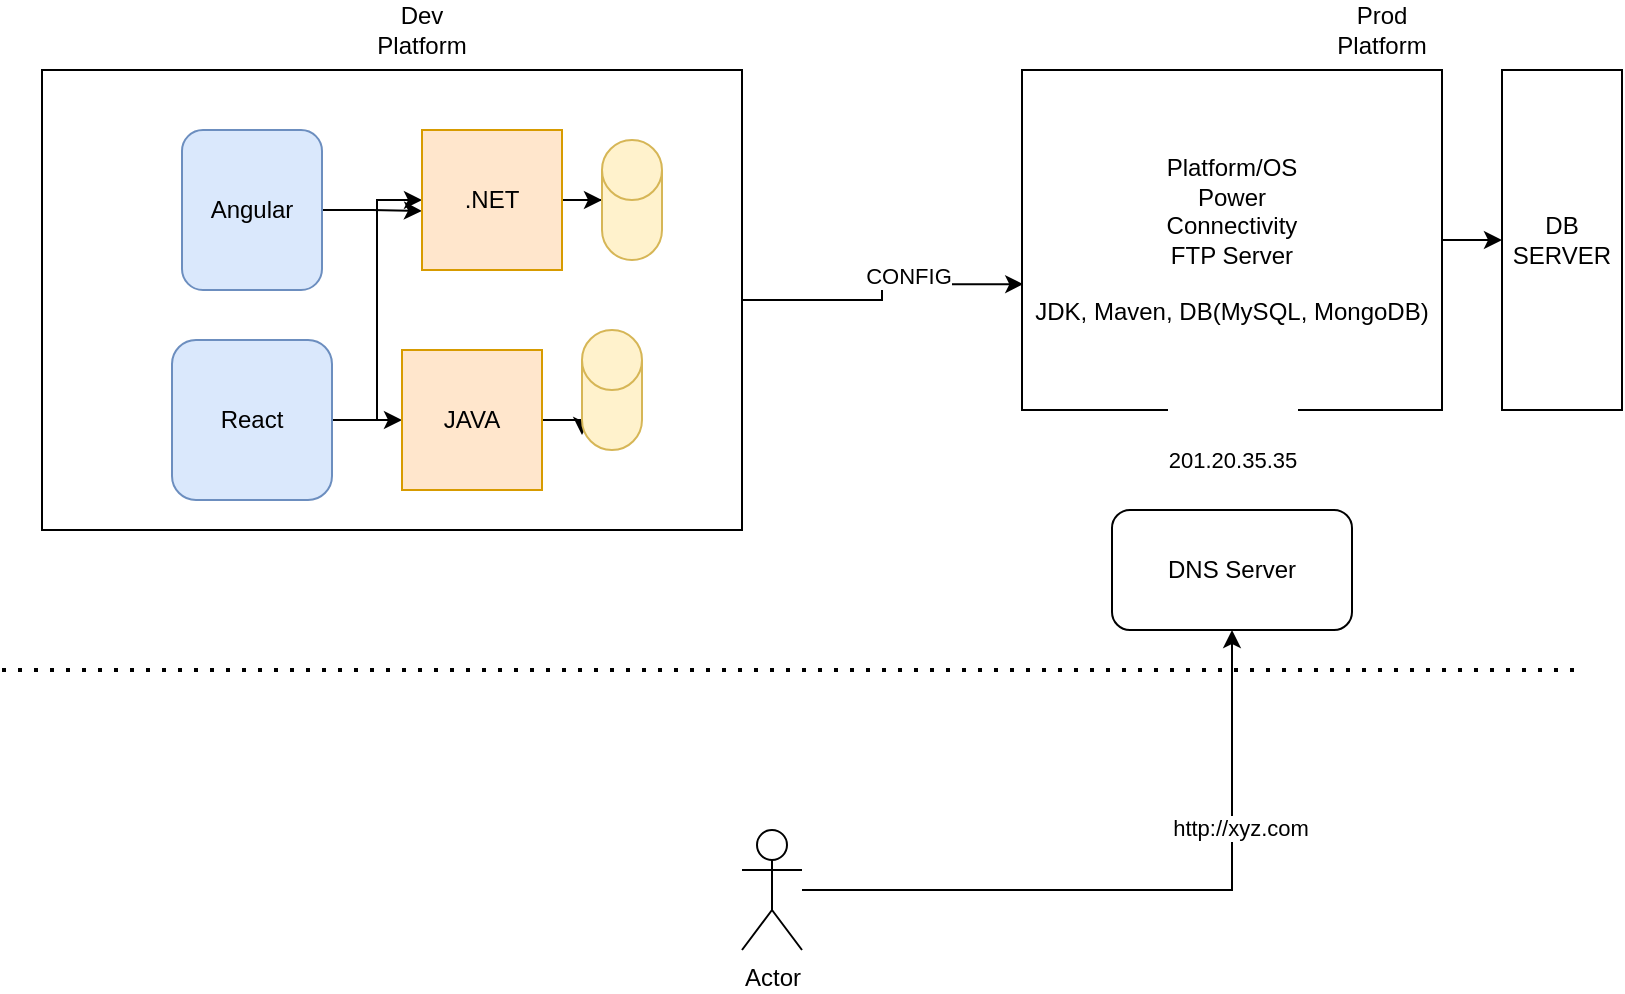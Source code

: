 <mxfile version="15.1.1" type="github" pages="2">
  <diagram id="d6EMTnkyyJ32ucUrp57J" name="Page-1">
    <mxGraphModel dx="1248" dy="706" grid="1" gridSize="10" guides="1" tooltips="1" connect="1" arrows="1" fold="1" page="1" pageScale="1" pageWidth="850" pageHeight="1100" math="0" shadow="0">
      <root>
        <mxCell id="0" />
        <mxCell id="1" parent="0" />
        <mxCell id="78wsS5hGcWdxoJNePJ1Q-21" style="edgeStyle=orthogonalEdgeStyle;rounded=0;orthogonalLoop=1;jettySize=auto;html=1;entryX=0.003;entryY=0.63;entryDx=0;entryDy=0;entryPerimeter=0;" parent="1" source="78wsS5hGcWdxoJNePJ1Q-17" target="78wsS5hGcWdxoJNePJ1Q-20" edge="1">
          <mxGeometry relative="1" as="geometry" />
        </mxCell>
        <mxCell id="78wsS5hGcWdxoJNePJ1Q-22" value="CONFIG" style="edgeLabel;html=1;align=center;verticalAlign=middle;resizable=0;points=[];" parent="78wsS5hGcWdxoJNePJ1Q-21" vertex="1" connectable="0">
          <mxGeometry x="0.226" y="4" relative="1" as="geometry">
            <mxPoint as="offset" />
          </mxGeometry>
        </mxCell>
        <mxCell id="78wsS5hGcWdxoJNePJ1Q-17" value="" style="rounded=0;whiteSpace=wrap;html=1;" parent="1" vertex="1">
          <mxGeometry x="50" y="60" width="350" height="230" as="geometry" />
        </mxCell>
        <mxCell id="78wsS5hGcWdxoJNePJ1Q-7" style="edgeStyle=orthogonalEdgeStyle;rounded=0;orthogonalLoop=1;jettySize=auto;html=1;" parent="1" source="78wsS5hGcWdxoJNePJ1Q-1" target="78wsS5hGcWdxoJNePJ1Q-4" edge="1">
          <mxGeometry relative="1" as="geometry" />
        </mxCell>
        <mxCell id="78wsS5hGcWdxoJNePJ1Q-8" style="edgeStyle=orthogonalEdgeStyle;rounded=0;orthogonalLoop=1;jettySize=auto;html=1;entryX=0;entryY=0.5;entryDx=0;entryDy=0;" parent="1" source="78wsS5hGcWdxoJNePJ1Q-1" target="78wsS5hGcWdxoJNePJ1Q-3" edge="1">
          <mxGeometry relative="1" as="geometry" />
        </mxCell>
        <mxCell id="78wsS5hGcWdxoJNePJ1Q-1" value="React" style="rounded=1;whiteSpace=wrap;html=1;fillColor=#dae8fc;strokeColor=#6c8ebf;" parent="1" vertex="1">
          <mxGeometry x="115" y="195" width="80" height="80" as="geometry" />
        </mxCell>
        <mxCell id="78wsS5hGcWdxoJNePJ1Q-5" style="edgeStyle=orthogonalEdgeStyle;rounded=0;orthogonalLoop=1;jettySize=auto;html=1;entryX=0;entryY=0.578;entryDx=0;entryDy=0;entryPerimeter=0;" parent="1" source="78wsS5hGcWdxoJNePJ1Q-2" target="78wsS5hGcWdxoJNePJ1Q-3" edge="1">
          <mxGeometry relative="1" as="geometry" />
        </mxCell>
        <mxCell id="78wsS5hGcWdxoJNePJ1Q-2" value="Angular" style="rounded=1;whiteSpace=wrap;html=1;fillColor=#dae8fc;strokeColor=#6c8ebf;" parent="1" vertex="1">
          <mxGeometry x="120" y="90" width="70" height="80" as="geometry" />
        </mxCell>
        <mxCell id="78wsS5hGcWdxoJNePJ1Q-10" style="edgeStyle=orthogonalEdgeStyle;rounded=0;orthogonalLoop=1;jettySize=auto;html=1;entryX=0;entryY=0.5;entryDx=0;entryDy=0;entryPerimeter=0;" parent="1" source="78wsS5hGcWdxoJNePJ1Q-3" target="78wsS5hGcWdxoJNePJ1Q-9" edge="1">
          <mxGeometry relative="1" as="geometry" />
        </mxCell>
        <mxCell id="78wsS5hGcWdxoJNePJ1Q-3" value=".NET" style="whiteSpace=wrap;html=1;aspect=fixed;fillColor=#ffe6cc;strokeColor=#d79b00;" parent="1" vertex="1">
          <mxGeometry x="240" y="90" width="70" height="70" as="geometry" />
        </mxCell>
        <mxCell id="78wsS5hGcWdxoJNePJ1Q-12" style="edgeStyle=orthogonalEdgeStyle;rounded=0;orthogonalLoop=1;jettySize=auto;html=1;entryX=0;entryY=0;entryDx=0;entryDy=52.5;entryPerimeter=0;" parent="1" source="78wsS5hGcWdxoJNePJ1Q-4" target="78wsS5hGcWdxoJNePJ1Q-11" edge="1">
          <mxGeometry relative="1" as="geometry" />
        </mxCell>
        <mxCell id="78wsS5hGcWdxoJNePJ1Q-4" value="JAVA" style="whiteSpace=wrap;html=1;aspect=fixed;fillColor=#ffe6cc;strokeColor=#d79b00;" parent="1" vertex="1">
          <mxGeometry x="230" y="200" width="70" height="70" as="geometry" />
        </mxCell>
        <mxCell id="78wsS5hGcWdxoJNePJ1Q-9" value="" style="shape=cylinder3;whiteSpace=wrap;html=1;boundedLbl=1;backgroundOutline=1;size=15;fillColor=#fff2cc;strokeColor=#d6b656;" parent="1" vertex="1">
          <mxGeometry x="330" y="95" width="30" height="60" as="geometry" />
        </mxCell>
        <mxCell id="78wsS5hGcWdxoJNePJ1Q-11" value="" style="shape=cylinder3;whiteSpace=wrap;html=1;boundedLbl=1;backgroundOutline=1;size=15;fillColor=#fff2cc;strokeColor=#d6b656;" parent="1" vertex="1">
          <mxGeometry x="320" y="190" width="30" height="60" as="geometry" />
        </mxCell>
        <mxCell id="78wsS5hGcWdxoJNePJ1Q-13" value="Dev Platform" style="text;html=1;strokeColor=none;fillColor=none;align=center;verticalAlign=middle;whiteSpace=wrap;rounded=0;" parent="1" vertex="1">
          <mxGeometry x="220" y="30" width="40" height="20" as="geometry" />
        </mxCell>
        <mxCell id="78wsS5hGcWdxoJNePJ1Q-14" value="Prod Platform" style="text;html=1;strokeColor=none;fillColor=none;align=center;verticalAlign=middle;whiteSpace=wrap;rounded=0;" parent="1" vertex="1">
          <mxGeometry x="700" y="30" width="40" height="20" as="geometry" />
        </mxCell>
        <mxCell id="78wsS5hGcWdxoJNePJ1Q-15" value="" style="endArrow=none;dashed=1;html=1;dashPattern=1 3;strokeWidth=2;" parent="1" edge="1">
          <mxGeometry width="50" height="50" relative="1" as="geometry">
            <mxPoint x="30" y="360" as="sourcePoint" />
            <mxPoint x="820" y="360" as="targetPoint" />
          </mxGeometry>
        </mxCell>
        <mxCell id="78wsS5hGcWdxoJNePJ1Q-18" style="edgeStyle=orthogonalEdgeStyle;rounded=0;orthogonalLoop=1;jettySize=auto;html=1;entryX=0.5;entryY=1;entryDx=0;entryDy=0;" parent="1" source="78wsS5hGcWdxoJNePJ1Q-16" target="78wsS5hGcWdxoJNePJ1Q-25" edge="1">
          <mxGeometry relative="1" as="geometry" />
        </mxCell>
        <mxCell id="78wsS5hGcWdxoJNePJ1Q-27" value="http://xyz.com" style="edgeLabel;html=1;align=center;verticalAlign=middle;resizable=0;points=[];" parent="78wsS5hGcWdxoJNePJ1Q-18" vertex="1" connectable="0">
          <mxGeometry x="0.426" y="-4" relative="1" as="geometry">
            <mxPoint as="offset" />
          </mxGeometry>
        </mxCell>
        <mxCell id="78wsS5hGcWdxoJNePJ1Q-16" value="Actor" style="shape=umlActor;verticalLabelPosition=bottom;verticalAlign=top;html=1;outlineConnect=0;" parent="1" vertex="1">
          <mxGeometry x="400" y="440" width="30" height="60" as="geometry" />
        </mxCell>
        <mxCell id="78wsS5hGcWdxoJNePJ1Q-24" style="edgeStyle=orthogonalEdgeStyle;rounded=0;orthogonalLoop=1;jettySize=auto;html=1;" parent="1" source="78wsS5hGcWdxoJNePJ1Q-20" target="78wsS5hGcWdxoJNePJ1Q-23" edge="1">
          <mxGeometry relative="1" as="geometry" />
        </mxCell>
        <mxCell id="78wsS5hGcWdxoJNePJ1Q-20" value="Platform/OS&lt;br&gt;Power&lt;br&gt;Connectivity&lt;br&gt;FTP Server&lt;br&gt;&lt;br&gt;JDK, Maven, DB(MySQL, MongoDB)" style="rounded=0;whiteSpace=wrap;html=1;" parent="1" vertex="1">
          <mxGeometry x="540" y="60" width="210" height="170" as="geometry" />
        </mxCell>
        <mxCell id="78wsS5hGcWdxoJNePJ1Q-23" value="DB SERVER" style="rounded=0;whiteSpace=wrap;html=1;" parent="1" vertex="1">
          <mxGeometry x="780" y="60" width="60" height="170" as="geometry" />
        </mxCell>
        <mxCell id="78wsS5hGcWdxoJNePJ1Q-26" value="&#xa;&#xa;&lt;span style=&quot;color: rgb(0, 0, 0); font-family: helvetica; font-size: 11px; font-style: normal; font-weight: 400; letter-spacing: normal; text-align: center; text-indent: 0px; text-transform: none; word-spacing: 0px; background-color: rgb(255, 255, 255); display: inline; float: none;&quot;&gt;201.20.35.35&lt;/span&gt;&#xa;&#xa;" style="edgeStyle=orthogonalEdgeStyle;rounded=0;orthogonalLoop=1;jettySize=auto;html=1;" parent="1" source="78wsS5hGcWdxoJNePJ1Q-25" target="78wsS5hGcWdxoJNePJ1Q-20" edge="1">
          <mxGeometry relative="1" as="geometry" />
        </mxCell>
        <mxCell id="78wsS5hGcWdxoJNePJ1Q-25" value="DNS Server" style="rounded=1;whiteSpace=wrap;html=1;" parent="1" vertex="1">
          <mxGeometry x="585" y="280" width="120" height="60" as="geometry" />
        </mxCell>
      </root>
    </mxGraphModel>
  </diagram>
  <diagram id="VRDSmxE9cjPKdgPVfQm8" name="Page-2">
    <mxGraphModel dx="1248" dy="706" grid="1" gridSize="10" guides="1" tooltips="1" connect="1" arrows="1" fold="1" page="1" pageScale="1" pageWidth="850" pageHeight="1100" math="0" shadow="0">
      <root>
        <mxCell id="QgxyVZXuGtH0Ue1IN-Cw-0" />
        <mxCell id="QgxyVZXuGtH0Ue1IN-Cw-1" parent="QgxyVZXuGtH0Ue1IN-Cw-0" />
        <mxCell id="z7lBffGtLXs8gkaR4nBf-7" style="edgeStyle=orthogonalEdgeStyle;rounded=0;orthogonalLoop=1;jettySize=auto;html=1;entryX=0.16;entryY=0.55;entryDx=0;entryDy=0;entryPerimeter=0;" edge="1" parent="QgxyVZXuGtH0Ue1IN-Cw-1" source="z7lBffGtLXs8gkaR4nBf-0" target="z7lBffGtLXs8gkaR4nBf-6">
          <mxGeometry relative="1" as="geometry">
            <Array as="points">
              <mxPoint x="160" y="290" />
              <mxPoint x="339" y="290" />
            </Array>
          </mxGeometry>
        </mxCell>
        <mxCell id="z7lBffGtLXs8gkaR4nBf-0" value="App" style="rounded=1;whiteSpace=wrap;html=1;fillColor=#ffe6cc;strokeColor=#d79b00;" vertex="1" parent="QgxyVZXuGtH0Ue1IN-Cw-1">
          <mxGeometry x="100" y="340" width="120" height="60" as="geometry" />
        </mxCell>
        <mxCell id="z7lBffGtLXs8gkaR4nBf-1" value="" style="endArrow=none;dashed=1;html=1;dashPattern=1 3;strokeWidth=2;" edge="1" parent="QgxyVZXuGtH0Ue1IN-Cw-1">
          <mxGeometry width="50" height="50" relative="1" as="geometry">
            <mxPoint x="400" y="690" as="sourcePoint" />
            <mxPoint x="400" y="260" as="targetPoint" />
          </mxGeometry>
        </mxCell>
        <mxCell id="z7lBffGtLXs8gkaR4nBf-2" value="Dev&lt;span style=&quot;white-space: pre&quot;&gt;	&lt;/span&gt;" style="text;html=1;strokeColor=none;fillColor=none;align=center;verticalAlign=middle;whiteSpace=wrap;rounded=0;" vertex="1" parent="QgxyVZXuGtH0Ue1IN-Cw-1">
          <mxGeometry x="50" y="240" width="40" height="20" as="geometry" />
        </mxCell>
        <mxCell id="z7lBffGtLXs8gkaR4nBf-3" value="Prod" style="text;html=1;strokeColor=none;fillColor=none;align=center;verticalAlign=middle;whiteSpace=wrap;rounded=0;" vertex="1" parent="QgxyVZXuGtH0Ue1IN-Cw-1">
          <mxGeometry x="450" y="250" width="40" height="20" as="geometry" />
        </mxCell>
        <mxCell id="z7lBffGtLXs8gkaR4nBf-4" value="App" style="rounded=1;whiteSpace=wrap;html=1;fillColor=#fff2cc;strokeColor=#d6b656;" vertex="1" parent="QgxyVZXuGtH0Ue1IN-Cw-1">
          <mxGeometry x="580" y="340" width="120" height="60" as="geometry" />
        </mxCell>
        <mxCell id="z7lBffGtLXs8gkaR4nBf-10" style="edgeStyle=orthogonalEdgeStyle;rounded=0;orthogonalLoop=1;jettySize=auto;html=1;entryX=0;entryY=0.5;entryDx=0;entryDy=0;" edge="1" parent="QgxyVZXuGtH0Ue1IN-Cw-1" source="z7lBffGtLXs8gkaR4nBf-6" target="z7lBffGtLXs8gkaR4nBf-9">
          <mxGeometry relative="1" as="geometry" />
        </mxCell>
        <mxCell id="z7lBffGtLXs8gkaR4nBf-6" value="Github" style="ellipse;shape=cloud;whiteSpace=wrap;html=1;" vertex="1" parent="QgxyVZXuGtH0Ue1IN-Cw-1">
          <mxGeometry x="290" y="40" width="120" height="80" as="geometry" />
        </mxCell>
        <mxCell id="z7lBffGtLXs8gkaR4nBf-12" value="" style="edgeStyle=orthogonalEdgeStyle;rounded=0;orthogonalLoop=1;jettySize=auto;html=1;" edge="1" parent="QgxyVZXuGtH0Ue1IN-Cw-1" source="z7lBffGtLXs8gkaR4nBf-9" target="z7lBffGtLXs8gkaR4nBf-11">
          <mxGeometry relative="1" as="geometry" />
        </mxCell>
        <mxCell id="z7lBffGtLXs8gkaR4nBf-9" value="CI/CD&lt;br&gt;Jenkins/ Travis CI/ Cloud Build" style="rounded=1;whiteSpace=wrap;html=1;" vertex="1" parent="QgxyVZXuGtH0Ue1IN-Cw-1">
          <mxGeometry x="490" y="50" width="210" height="60" as="geometry" />
        </mxCell>
        <mxCell id="z7lBffGtLXs8gkaR4nBf-13" style="edgeStyle=orthogonalEdgeStyle;rounded=0;orthogonalLoop=1;jettySize=auto;html=1;entryX=0;entryY=0.5;entryDx=0;entryDy=0;" edge="1" parent="QgxyVZXuGtH0Ue1IN-Cw-1" source="z7lBffGtLXs8gkaR4nBf-11" target="z7lBffGtLXs8gkaR4nBf-14">
          <mxGeometry relative="1" as="geometry">
            <mxPoint x="710" y="170" as="targetPoint" />
          </mxGeometry>
        </mxCell>
        <mxCell id="z7lBffGtLXs8gkaR4nBf-11" value="Build" style="ellipse;whiteSpace=wrap;html=1;rounded=1;" vertex="1" parent="QgxyVZXuGtH0Ue1IN-Cw-1">
          <mxGeometry x="535" y="140" width="120" height="60" as="geometry" />
        </mxCell>
        <mxCell id="z7lBffGtLXs8gkaR4nBf-16" style="edgeStyle=orthogonalEdgeStyle;rounded=0;orthogonalLoop=1;jettySize=auto;html=1;" edge="1" parent="QgxyVZXuGtH0Ue1IN-Cw-1" source="z7lBffGtLXs8gkaR4nBf-14" target="z7lBffGtLXs8gkaR4nBf-15">
          <mxGeometry relative="1" as="geometry" />
        </mxCell>
        <mxCell id="z7lBffGtLXs8gkaR4nBf-14" value="Test" style="ellipse;whiteSpace=wrap;html=1;rounded=1;" vertex="1" parent="QgxyVZXuGtH0Ue1IN-Cw-1">
          <mxGeometry x="700" y="140" width="120" height="60" as="geometry" />
        </mxCell>
        <mxCell id="z7lBffGtLXs8gkaR4nBf-15" value="Deploy" style="ellipse;whiteSpace=wrap;html=1;rounded=1;" vertex="1" parent="QgxyVZXuGtH0Ue1IN-Cw-1">
          <mxGeometry x="710" y="230" width="120" height="60" as="geometry" />
        </mxCell>
      </root>
    </mxGraphModel>
  </diagram>
</mxfile>
